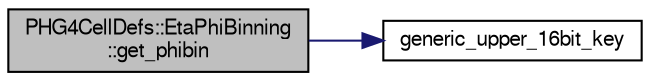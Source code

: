 digraph "PHG4CellDefs::EtaPhiBinning::get_phibin"
{
  bgcolor="transparent";
  edge [fontname="FreeSans",fontsize="10",labelfontname="FreeSans",labelfontsize="10"];
  node [fontname="FreeSans",fontsize="10",shape=record];
  rankdir="LR";
  Node1 [label="PHG4CellDefs::EtaPhiBinning\l::get_phibin",height=0.2,width=0.4,color="black", fillcolor="grey75", style="filled" fontcolor="black"];
  Node1 -> Node2 [color="midnightblue",fontsize="10",style="solid",fontname="FreeSans"];
  Node2 [label="generic_upper_16bit_key",height=0.2,width=0.4,color="black",URL="$d9/d13/PHG4CellDefs_8cc.html#aac13c75c0c6204b67afd2b9f4d98d391"];
}
